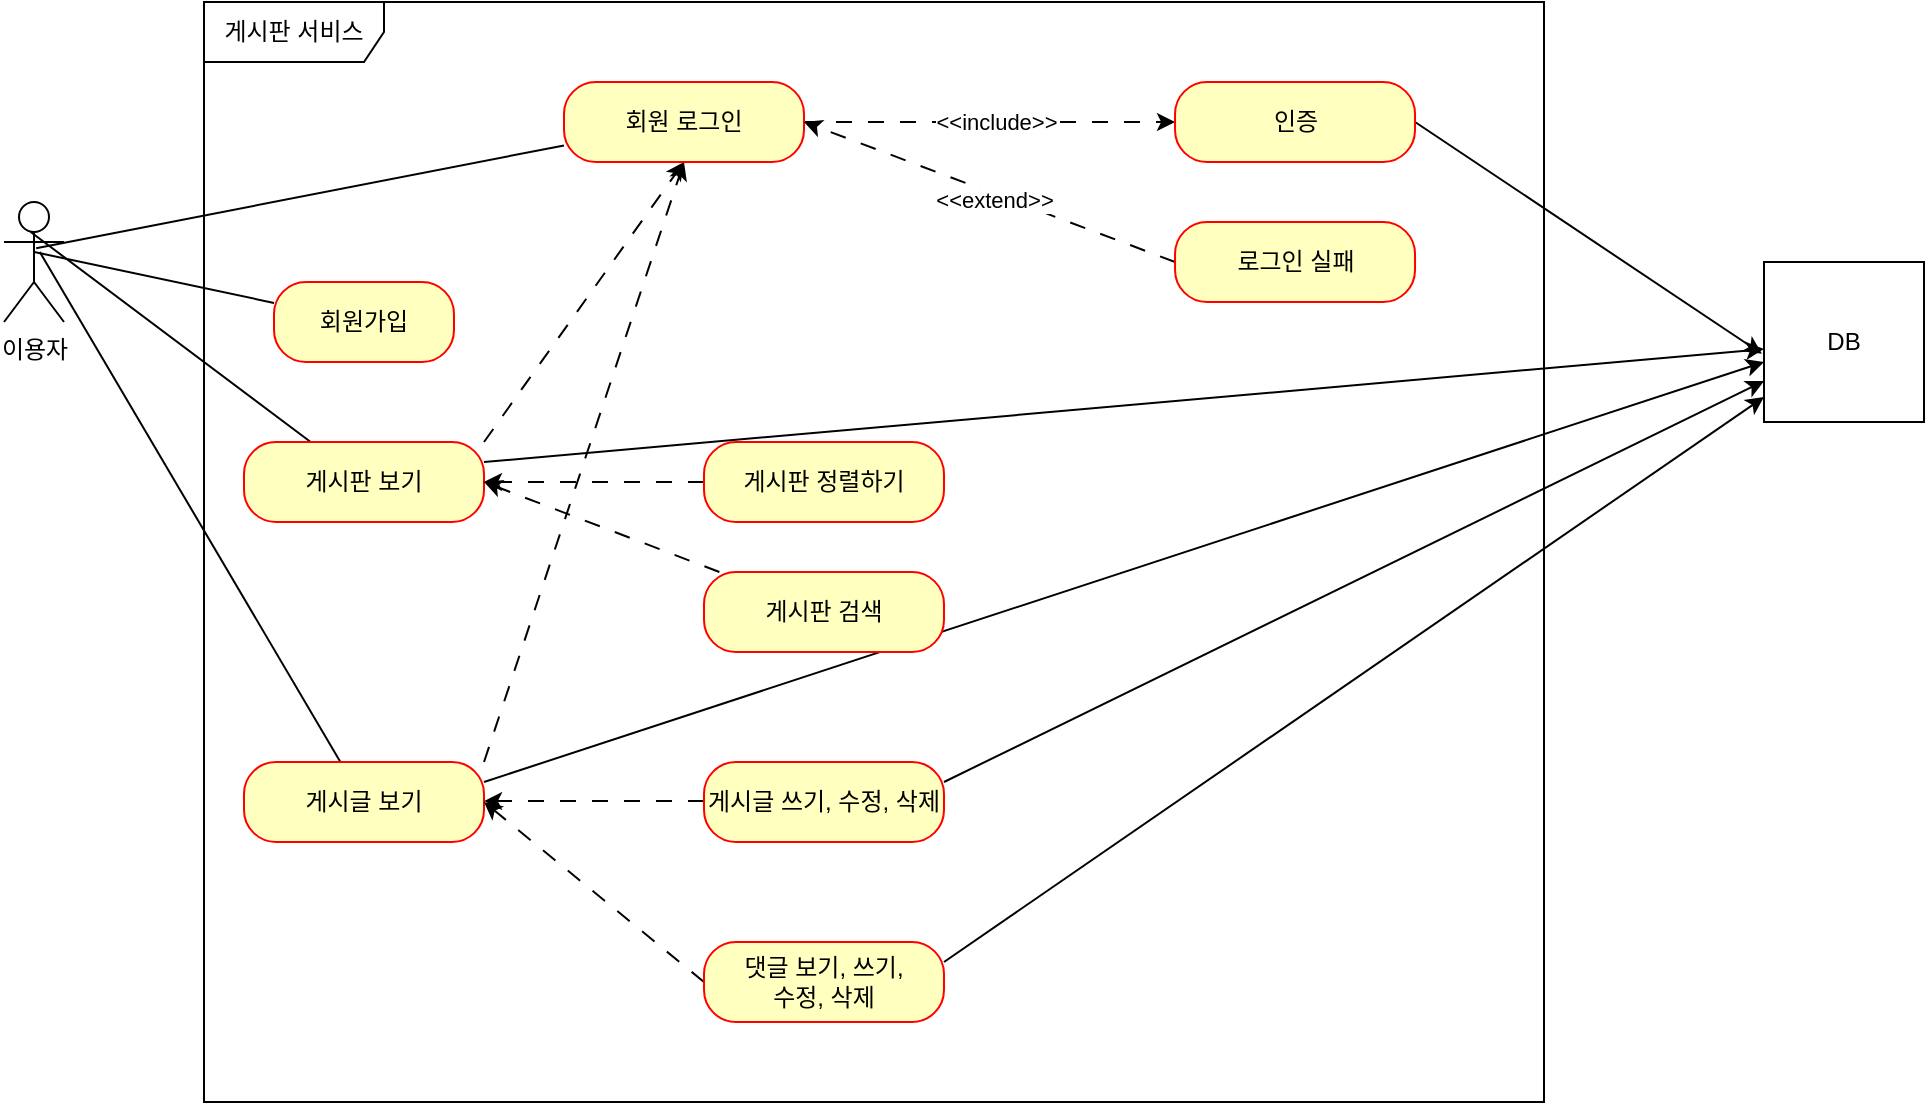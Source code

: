 <mxfile version="21.6.6" type="github">
  <diagram name="페이지-1" id="9suyA7ovy4FJ6teNHU59">
    <mxGraphModel dx="1207" dy="769" grid="1" gridSize="10" guides="1" tooltips="1" connect="1" arrows="1" fold="1" page="1" pageScale="1" pageWidth="827" pageHeight="1169" math="0" shadow="0">
      <root>
        <mxCell id="0" />
        <mxCell id="1" parent="0" />
        <mxCell id="90_X_GmLIQd7sox_y_2H-1" value="이용자" style="shape=umlActor;verticalLabelPosition=bottom;verticalAlign=top;html=1;" parent="1" vertex="1">
          <mxGeometry x="30" y="400" width="30" height="60" as="geometry" />
        </mxCell>
        <mxCell id="90_X_GmLIQd7sox_y_2H-2" value="게시판 서비스" style="shape=umlFrame;whiteSpace=wrap;html=1;pointerEvents=0;width=90;height=30;" parent="1" vertex="1">
          <mxGeometry x="130" y="300" width="670" height="550" as="geometry" />
        </mxCell>
        <mxCell id="90_X_GmLIQd7sox_y_2H-15" style="rounded=0;orthogonalLoop=1;jettySize=auto;html=1;strokeColor=default;endArrow=none;endFill=0;entryX=0.506;entryY=0.417;entryDx=0;entryDy=0;entryPerimeter=0;" parent="1" source="90_X_GmLIQd7sox_y_2H-3" target="90_X_GmLIQd7sox_y_2H-1" edge="1">
          <mxGeometry relative="1" as="geometry">
            <mxPoint x="70" y="400" as="targetPoint" />
          </mxGeometry>
        </mxCell>
        <mxCell id="90_X_GmLIQd7sox_y_2H-3" value="회원가입" style="rounded=1;whiteSpace=wrap;html=1;arcSize=40;fontColor=#000000;fillColor=#ffffc0;strokeColor=#ff0000;" parent="1" vertex="1">
          <mxGeometry x="165" y="440" width="90" height="40" as="geometry" />
        </mxCell>
        <mxCell id="90_X_GmLIQd7sox_y_2H-20" style="rounded=0;orthogonalLoop=1;jettySize=auto;html=1;endArrow=none;endFill=0;entryX=0.445;entryY=0.25;entryDx=0;entryDy=0;entryPerimeter=0;" parent="1" source="90_X_GmLIQd7sox_y_2H-5" target="90_X_GmLIQd7sox_y_2H-1" edge="1">
          <mxGeometry relative="1" as="geometry">
            <mxPoint x="30" y="490" as="targetPoint" />
          </mxGeometry>
        </mxCell>
        <mxCell id="90_X_GmLIQd7sox_y_2H-26" style="rounded=0;orthogonalLoop=1;jettySize=auto;html=1;entryX=0.5;entryY=1;entryDx=0;entryDy=0;exitX=1;exitY=0;exitDx=0;exitDy=0;dashed=1;dashPattern=8 8;" parent="1" source="90_X_GmLIQd7sox_y_2H-5" target="90_X_GmLIQd7sox_y_2H-8" edge="1">
          <mxGeometry relative="1" as="geometry" />
        </mxCell>
        <mxCell id="J-wmbE1I9HeGOdXnd4Tr-6" style="edgeStyle=none;shape=connector;rounded=0;orthogonalLoop=1;jettySize=auto;html=1;exitX=1;exitY=0.25;exitDx=0;exitDy=0;labelBackgroundColor=default;strokeColor=default;fontFamily=Helvetica;fontSize=11;fontColor=default;endArrow=classic;" edge="1" parent="1" source="90_X_GmLIQd7sox_y_2H-5" target="J-wmbE1I9HeGOdXnd4Tr-1">
          <mxGeometry relative="1" as="geometry" />
        </mxCell>
        <mxCell id="90_X_GmLIQd7sox_y_2H-5" value="게시판 보기" style="rounded=1;whiteSpace=wrap;html=1;arcSize=40;fontColor=#000000;fillColor=#ffffc0;strokeColor=#ff0000;" parent="1" vertex="1">
          <mxGeometry x="150" y="520" width="120" height="40" as="geometry" />
        </mxCell>
        <mxCell id="90_X_GmLIQd7sox_y_2H-21" style="rounded=0;orthogonalLoop=1;jettySize=auto;html=1;entryX=0.597;entryY=0.417;entryDx=0;entryDy=0;entryPerimeter=0;endArrow=none;endFill=0;" parent="1" source="90_X_GmLIQd7sox_y_2H-6" target="90_X_GmLIQd7sox_y_2H-1" edge="1">
          <mxGeometry relative="1" as="geometry" />
        </mxCell>
        <mxCell id="90_X_GmLIQd7sox_y_2H-27" style="rounded=0;orthogonalLoop=1;jettySize=auto;html=1;entryX=0.5;entryY=1;entryDx=0;entryDy=0;dashed=1;dashPattern=8 8;exitX=1;exitY=0;exitDx=0;exitDy=0;" parent="1" source="90_X_GmLIQd7sox_y_2H-6" target="90_X_GmLIQd7sox_y_2H-8" edge="1">
          <mxGeometry relative="1" as="geometry" />
        </mxCell>
        <mxCell id="J-wmbE1I9HeGOdXnd4Tr-5" style="edgeStyle=none;shape=connector;rounded=0;orthogonalLoop=1;jettySize=auto;html=1;exitX=1;exitY=0.25;exitDx=0;exitDy=0;labelBackgroundColor=default;strokeColor=default;fontFamily=Helvetica;fontSize=11;fontColor=default;endArrow=classic;" edge="1" parent="1" source="90_X_GmLIQd7sox_y_2H-6">
          <mxGeometry relative="1" as="geometry">
            <mxPoint x="910" y="480" as="targetPoint" />
          </mxGeometry>
        </mxCell>
        <mxCell id="90_X_GmLIQd7sox_y_2H-6" value="게시글 보기" style="rounded=1;whiteSpace=wrap;html=1;arcSize=40;fontColor=#000000;fillColor=#ffffc0;strokeColor=#ff0000;" parent="1" vertex="1">
          <mxGeometry x="150" y="680" width="120" height="40" as="geometry" />
        </mxCell>
        <mxCell id="90_X_GmLIQd7sox_y_2H-17" style="rounded=0;orthogonalLoop=1;jettySize=auto;html=1;endArrow=none;endFill=0;entryX=0.536;entryY=0.386;entryDx=0;entryDy=0;entryPerimeter=0;" parent="1" source="90_X_GmLIQd7sox_y_2H-8" target="90_X_GmLIQd7sox_y_2H-1" edge="1">
          <mxGeometry relative="1" as="geometry">
            <mxPoint x="70.0" y="400.0" as="targetPoint" />
          </mxGeometry>
        </mxCell>
        <mxCell id="90_X_GmLIQd7sox_y_2H-22" style="edgeStyle=orthogonalEdgeStyle;rounded=0;orthogonalLoop=1;jettySize=auto;html=1;endArrow=classic;endFill=1;dashed=1;dashPattern=8 8;" parent="1" source="90_X_GmLIQd7sox_y_2H-8" target="90_X_GmLIQd7sox_y_2H-9" edge="1">
          <mxGeometry relative="1" as="geometry" />
        </mxCell>
        <mxCell id="90_X_GmLIQd7sox_y_2H-24" value="&amp;lt;&amp;lt;include&amp;gt;&amp;gt;" style="edgeLabel;html=1;align=center;verticalAlign=middle;resizable=0;points=[];" parent="90_X_GmLIQd7sox_y_2H-22" vertex="1" connectable="0">
          <mxGeometry x="0.031" relative="1" as="geometry">
            <mxPoint as="offset" />
          </mxGeometry>
        </mxCell>
        <mxCell id="90_X_GmLIQd7sox_y_2H-8" value="회원 로그인" style="rounded=1;whiteSpace=wrap;html=1;arcSize=40;fontColor=#000000;fillColor=#ffffc0;strokeColor=#ff0000;" parent="1" vertex="1">
          <mxGeometry x="310" y="340" width="120" height="40" as="geometry" />
        </mxCell>
        <mxCell id="J-wmbE1I9HeGOdXnd4Tr-3" style="rounded=0;orthogonalLoop=1;jettySize=auto;html=1;entryX=-0.013;entryY=0.574;entryDx=0;entryDy=0;entryPerimeter=0;exitX=1;exitY=0.5;exitDx=0;exitDy=0;" edge="1" parent="1" source="90_X_GmLIQd7sox_y_2H-9" target="J-wmbE1I9HeGOdXnd4Tr-1">
          <mxGeometry relative="1" as="geometry" />
        </mxCell>
        <mxCell id="90_X_GmLIQd7sox_y_2H-9" value="인증" style="rounded=1;whiteSpace=wrap;html=1;arcSize=40;fontColor=#000000;fillColor=#ffffc0;strokeColor=#ff0000;" parent="1" vertex="1">
          <mxGeometry x="615.52" y="340" width="120" height="40" as="geometry" />
        </mxCell>
        <mxCell id="90_X_GmLIQd7sox_y_2H-23" style="rounded=0;orthogonalLoop=1;jettySize=auto;html=1;entryX=1;entryY=0.5;entryDx=0;entryDy=0;exitX=0;exitY=0.5;exitDx=0;exitDy=0;dashed=1;dashPattern=8 8;" parent="1" source="90_X_GmLIQd7sox_y_2H-10" target="90_X_GmLIQd7sox_y_2H-8" edge="1">
          <mxGeometry relative="1" as="geometry" />
        </mxCell>
        <mxCell id="90_X_GmLIQd7sox_y_2H-25" value="&amp;lt;&amp;lt;extend&amp;gt;&amp;gt;" style="edgeLabel;html=1;align=center;verticalAlign=middle;resizable=0;points=[];" parent="90_X_GmLIQd7sox_y_2H-23" vertex="1" connectable="0">
          <mxGeometry x="-0.032" y="3" relative="1" as="geometry">
            <mxPoint as="offset" />
          </mxGeometry>
        </mxCell>
        <mxCell id="90_X_GmLIQd7sox_y_2H-10" value="로그인 실패" style="rounded=1;whiteSpace=wrap;html=1;arcSize=40;fontColor=#000000;fillColor=#ffffc0;strokeColor=#ff0000;" parent="1" vertex="1">
          <mxGeometry x="615.52" y="410" width="120" height="40" as="geometry" />
        </mxCell>
        <mxCell id="90_X_GmLIQd7sox_y_2H-28" style="rounded=0;orthogonalLoop=1;jettySize=auto;html=1;entryX=1;entryY=0.5;entryDx=0;entryDy=0;dashed=1;dashPattern=8 8;" parent="1" source="90_X_GmLIQd7sox_y_2H-11" target="90_X_GmLIQd7sox_y_2H-5" edge="1">
          <mxGeometry relative="1" as="geometry" />
        </mxCell>
        <mxCell id="90_X_GmLIQd7sox_y_2H-11" value="게시판 정렬하기" style="rounded=1;whiteSpace=wrap;html=1;arcSize=40;fontColor=#000000;fillColor=#ffffc0;strokeColor=#ff0000;" parent="1" vertex="1">
          <mxGeometry x="380" y="520" width="120" height="40" as="geometry" />
        </mxCell>
        <mxCell id="90_X_GmLIQd7sox_y_2H-29" style="rounded=0;orthogonalLoop=1;jettySize=auto;html=1;dashed=1;dashPattern=8 8;" parent="1" source="90_X_GmLIQd7sox_y_2H-12" edge="1">
          <mxGeometry relative="1" as="geometry">
            <mxPoint x="270" y="540" as="targetPoint" />
          </mxGeometry>
        </mxCell>
        <mxCell id="90_X_GmLIQd7sox_y_2H-12" value="게시판 검색" style="rounded=1;whiteSpace=wrap;html=1;arcSize=40;fontColor=#000000;fillColor=#ffffc0;strokeColor=#ff0000;" parent="1" vertex="1">
          <mxGeometry x="380" y="585" width="120" height="40" as="geometry" />
        </mxCell>
        <mxCell id="90_X_GmLIQd7sox_y_2H-32" value="" style="rounded=0;orthogonalLoop=1;jettySize=auto;html=1;dashed=1;dashPattern=8 8;" parent="1" edge="1">
          <mxGeometry relative="1" as="geometry">
            <mxPoint x="380" y="699.55" as="sourcePoint" />
            <mxPoint x="270" y="699.55" as="targetPoint" />
          </mxGeometry>
        </mxCell>
        <mxCell id="J-wmbE1I9HeGOdXnd4Tr-7" style="edgeStyle=none;shape=connector;rounded=0;orthogonalLoop=1;jettySize=auto;html=1;exitX=1;exitY=0.25;exitDx=0;exitDy=0;labelBackgroundColor=default;strokeColor=default;fontFamily=Helvetica;fontSize=11;fontColor=default;endArrow=classic;" edge="1" parent="1" source="90_X_GmLIQd7sox_y_2H-13" target="J-wmbE1I9HeGOdXnd4Tr-1">
          <mxGeometry relative="1" as="geometry" />
        </mxCell>
        <mxCell id="90_X_GmLIQd7sox_y_2H-13" value="게시글 쓰기, 수정, 삭제" style="rounded=1;whiteSpace=wrap;html=1;arcSize=40;fontColor=#000000;fillColor=#ffffc0;strokeColor=#ff0000;" parent="1" vertex="1">
          <mxGeometry x="380" y="680" width="120" height="40" as="geometry" />
        </mxCell>
        <mxCell id="90_X_GmLIQd7sox_y_2H-31" style="rounded=0;orthogonalLoop=1;jettySize=auto;html=1;entryX=1;entryY=0.5;entryDx=0;entryDy=0;exitX=0;exitY=0.5;exitDx=0;exitDy=0;dashed=1;dashPattern=8 8;" parent="1" source="90_X_GmLIQd7sox_y_2H-14" target="90_X_GmLIQd7sox_y_2H-6" edge="1">
          <mxGeometry relative="1" as="geometry" />
        </mxCell>
        <mxCell id="J-wmbE1I9HeGOdXnd4Tr-8" style="edgeStyle=none;shape=connector;rounded=0;orthogonalLoop=1;jettySize=auto;html=1;exitX=1;exitY=0.25;exitDx=0;exitDy=0;labelBackgroundColor=default;strokeColor=default;fontFamily=Helvetica;fontSize=11;fontColor=default;endArrow=classic;" edge="1" parent="1" source="90_X_GmLIQd7sox_y_2H-14" target="J-wmbE1I9HeGOdXnd4Tr-1">
          <mxGeometry relative="1" as="geometry" />
        </mxCell>
        <mxCell id="90_X_GmLIQd7sox_y_2H-14" value="댓글 보기, 쓰기, &lt;br&gt;수정, 삭제" style="rounded=1;whiteSpace=wrap;html=1;arcSize=40;fontColor=#000000;fillColor=#ffffc0;strokeColor=#ff0000;" parent="1" vertex="1">
          <mxGeometry x="380" y="770" width="120" height="40" as="geometry" />
        </mxCell>
        <mxCell id="J-wmbE1I9HeGOdXnd4Tr-1" value="DB" style="html=1;dropTarget=0;whiteSpace=wrap;" vertex="1" parent="1">
          <mxGeometry x="910" y="430" width="80" height="80" as="geometry" />
        </mxCell>
      </root>
    </mxGraphModel>
  </diagram>
</mxfile>
